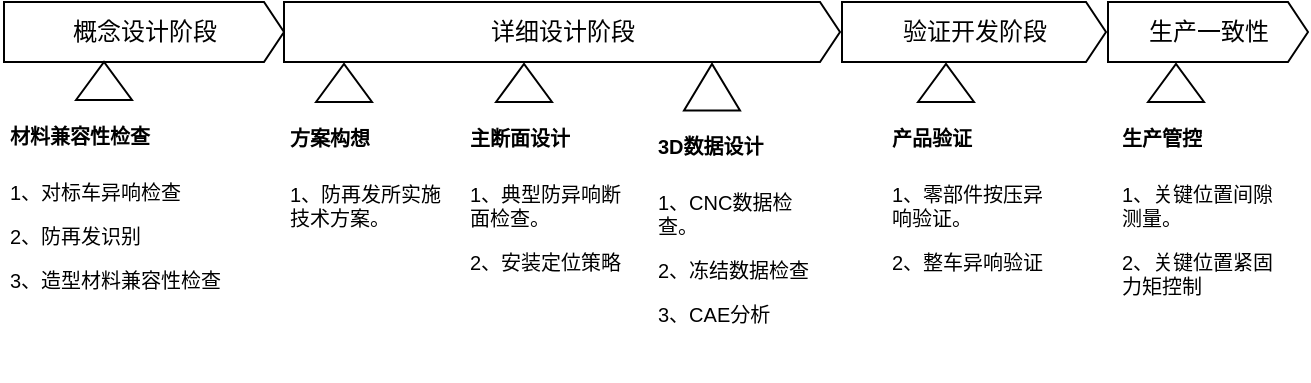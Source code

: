 <mxfile version="20.1.2" type="github"><diagram id="V9MdSfBIpb6j0CdzWANQ" name="Page-1"><mxGraphModel dx="1038" dy="617" grid="0" gridSize="10" guides="1" tooltips="1" connect="1" arrows="1" fold="1" page="1" pageScale="1" pageWidth="827" pageHeight="1169" background="#ffffff" math="1" shadow="0"><root><mxCell id="0"/><mxCell id="1" parent="0"/><mxCell id="uyVYIhV4dJz6WyidJunO-33" value="" style="group" parent="1" vertex="1" connectable="0"><mxGeometry x="22" y="253" width="654" height="189" as="geometry"/></mxCell><mxCell id="uyVYIhV4dJz6WyidJunO-1" value="概念设计阶段" style="html=1;shadow=0;dashed=0;align=center;verticalAlign=middle;shape=mxgraph.arrows2.arrow;dy=0;dx=10;notch=0;" parent="uyVYIhV4dJz6WyidJunO-33" vertex="1"><mxGeometry x="2" width="140" height="30" as="geometry"/></mxCell><mxCell id="uyVYIhV4dJz6WyidJunO-2" value="详细设计阶段" style="html=1;shadow=0;dashed=0;align=center;verticalAlign=middle;shape=mxgraph.arrows2.arrow;dy=0;dx=10;notch=0;" parent="uyVYIhV4dJz6WyidJunO-33" vertex="1"><mxGeometry x="142" width="278" height="30" as="geometry"/></mxCell><mxCell id="uyVYIhV4dJz6WyidJunO-3" value="验证开发阶段" style="html=1;shadow=0;dashed=0;align=center;verticalAlign=middle;shape=mxgraph.arrows2.arrow;dy=0;dx=10;notch=0;" parent="uyVYIhV4dJz6WyidJunO-33" vertex="1"><mxGeometry x="421" width="132" height="30" as="geometry"/></mxCell><mxCell id="uyVYIhV4dJz6WyidJunO-4" value="生产一致性" style="html=1;shadow=0;dashed=0;align=center;verticalAlign=middle;shape=mxgraph.arrows2.arrow;dy=0;dx=10;notch=0;" parent="uyVYIhV4dJz6WyidJunO-33" vertex="1"><mxGeometry x="554" width="100" height="30" as="geometry"/></mxCell><mxCell id="uyVYIhV4dJz6WyidJunO-17" value="" style="group" parent="uyVYIhV4dJz6WyidJunO-33" vertex="1" connectable="0"><mxGeometry y="30" width="140" height="129" as="geometry"/></mxCell><mxCell id="uyVYIhV4dJz6WyidJunO-11" value="&lt;h1&gt;&lt;font style=&quot;font-size: 10px;&quot;&gt;材料兼容性检查&lt;/font&gt;&lt;/h1&gt;&lt;p&gt;1、对标车异响检查&lt;/p&gt;&lt;p&gt;2、防再发识别&lt;/p&gt;&lt;p&gt;3、造型材料兼容性检查&lt;/p&gt;" style="text;html=1;strokeColor=none;fillColor=none;spacing=5;spacingTop=-20;whiteSpace=wrap;overflow=hidden;rounded=0;fontSize=10;" parent="uyVYIhV4dJz6WyidJunO-17" vertex="1"><mxGeometry y="19" width="140" height="110" as="geometry"/></mxCell><mxCell id="uyVYIhV4dJz6WyidJunO-14" value="" style="verticalLabelPosition=bottom;verticalAlign=top;html=1;shape=mxgraph.basic.acute_triangle;dx=0.5;fontSize=10;" parent="uyVYIhV4dJz6WyidJunO-17" vertex="1"><mxGeometry x="38" width="28" height="19" as="geometry"/></mxCell><mxCell id="uyVYIhV4dJz6WyidJunO-19" value="" style="group" parent="uyVYIhV4dJz6WyidJunO-33" vertex="1" connectable="0"><mxGeometry x="140" y="31" width="92" height="129" as="geometry"/></mxCell><mxCell id="uyVYIhV4dJz6WyidJunO-12" value="&lt;h1&gt;&lt;span style=&quot;font-size: 10px;&quot;&gt;方案构想&lt;/span&gt;&lt;/h1&gt;&lt;p&gt;1、防再发所实施技术方案。&lt;/p&gt;" style="text;html=1;strokeColor=none;fillColor=none;spacing=5;spacingTop=-20;whiteSpace=wrap;overflow=hidden;rounded=0;fontSize=10;" parent="uyVYIhV4dJz6WyidJunO-19" vertex="1"><mxGeometry y="19" width="92" height="110" as="geometry"/></mxCell><mxCell id="uyVYIhV4dJz6WyidJunO-18" value="" style="verticalLabelPosition=bottom;verticalAlign=top;html=1;shape=mxgraph.basic.acute_triangle;dx=0.5;fontSize=10;" parent="uyVYIhV4dJz6WyidJunO-19" vertex="1"><mxGeometry x="18" width="28" height="19" as="geometry"/></mxCell><mxCell id="uyVYIhV4dJz6WyidJunO-20" value="" style="group" parent="uyVYIhV4dJz6WyidJunO-33" vertex="1" connectable="0"><mxGeometry x="230" y="31" width="92" height="129" as="geometry"/></mxCell><mxCell id="uyVYIhV4dJz6WyidJunO-21" value="&lt;h1&gt;&lt;span style=&quot;font-size: 10px;&quot;&gt;主断面设计&lt;/span&gt;&lt;/h1&gt;&lt;p&gt;1、典型防异响断面检查。&lt;/p&gt;&lt;p&gt;2、安装定位策略&lt;/p&gt;" style="text;html=1;strokeColor=none;fillColor=none;spacing=5;spacingTop=-20;whiteSpace=wrap;overflow=hidden;rounded=0;fontSize=10;" parent="uyVYIhV4dJz6WyidJunO-20" vertex="1"><mxGeometry y="19" width="92" height="110" as="geometry"/></mxCell><mxCell id="uyVYIhV4dJz6WyidJunO-22" value="" style="verticalLabelPosition=bottom;verticalAlign=top;html=1;shape=mxgraph.basic.acute_triangle;dx=0.5;fontSize=10;" parent="uyVYIhV4dJz6WyidJunO-20" vertex="1"><mxGeometry x="18" width="28" height="19" as="geometry"/></mxCell><mxCell id="uyVYIhV4dJz6WyidJunO-23" value="" style="group" parent="uyVYIhV4dJz6WyidJunO-33" vertex="1" connectable="0"><mxGeometry x="324" y="31" width="92" height="158" as="geometry"/></mxCell><mxCell id="uyVYIhV4dJz6WyidJunO-24" value="&lt;h1&gt;&lt;span style=&quot;font-size: 10px;&quot;&gt;3D数据设计&lt;/span&gt;&lt;/h1&gt;&lt;p&gt;1、CNC数据检查。&lt;/p&gt;&lt;p&gt;2、冻结数据检查&lt;/p&gt;&lt;p&gt;3、CAE分析&lt;/p&gt;" style="text;html=1;strokeColor=none;fillColor=none;spacing=5;spacingTop=-20;whiteSpace=wrap;overflow=hidden;rounded=0;fontSize=10;" parent="uyVYIhV4dJz6WyidJunO-23" vertex="1"><mxGeometry y="23.271" width="92" height="134.729" as="geometry"/></mxCell><mxCell id="uyVYIhV4dJz6WyidJunO-25" value="" style="verticalLabelPosition=bottom;verticalAlign=top;html=1;shape=mxgraph.basic.acute_triangle;dx=0.5;fontSize=10;" parent="uyVYIhV4dJz6WyidJunO-23" vertex="1"><mxGeometry x="18" width="28" height="23.271" as="geometry"/></mxCell><mxCell id="uyVYIhV4dJz6WyidJunO-26" value="" style="group" parent="uyVYIhV4dJz6WyidJunO-33" vertex="1" connectable="0"><mxGeometry x="441" y="31" width="92" height="129" as="geometry"/></mxCell><mxCell id="uyVYIhV4dJz6WyidJunO-27" value="&lt;h1&gt;&lt;span style=&quot;font-size: 10px;&quot;&gt;产品验证&lt;/span&gt;&lt;/h1&gt;&lt;p&gt;1、零部件按压异响验证。&lt;/p&gt;&lt;p&gt;2、整车异响验证&lt;/p&gt;" style="text;html=1;strokeColor=none;fillColor=none;spacing=5;spacingTop=-20;whiteSpace=wrap;overflow=hidden;rounded=0;fontSize=10;" parent="uyVYIhV4dJz6WyidJunO-26" vertex="1"><mxGeometry y="19" width="92" height="110" as="geometry"/></mxCell><mxCell id="uyVYIhV4dJz6WyidJunO-28" value="" style="verticalLabelPosition=bottom;verticalAlign=top;html=1;shape=mxgraph.basic.acute_triangle;dx=0.5;fontSize=10;" parent="uyVYIhV4dJz6WyidJunO-26" vertex="1"><mxGeometry x="18" width="28" height="19" as="geometry"/></mxCell><mxCell id="uyVYIhV4dJz6WyidJunO-30" value="" style="group" parent="uyVYIhV4dJz6WyidJunO-33" vertex="1" connectable="0"><mxGeometry x="556" y="31" width="92" height="129" as="geometry"/></mxCell><mxCell id="uyVYIhV4dJz6WyidJunO-31" value="&lt;h1&gt;&lt;span style=&quot;font-size: 10px;&quot;&gt;生产管控&lt;/span&gt;&lt;/h1&gt;&lt;p&gt;1、关键位置间隙测量。&lt;/p&gt;&lt;p&gt;2、关键位置紧固力矩控制&lt;/p&gt;" style="text;html=1;strokeColor=none;fillColor=none;spacing=5;spacingTop=-20;whiteSpace=wrap;overflow=hidden;rounded=0;fontSize=10;" parent="uyVYIhV4dJz6WyidJunO-30" vertex="1"><mxGeometry y="19" width="92" height="110" as="geometry"/></mxCell><mxCell id="uyVYIhV4dJz6WyidJunO-32" value="" style="verticalLabelPosition=bottom;verticalAlign=top;html=1;shape=mxgraph.basic.acute_triangle;dx=0.5;fontSize=10;" parent="uyVYIhV4dJz6WyidJunO-30" vertex="1"><mxGeometry x="18" width="28" height="19" as="geometry"/></mxCell></root></mxGraphModel></diagram></mxfile>